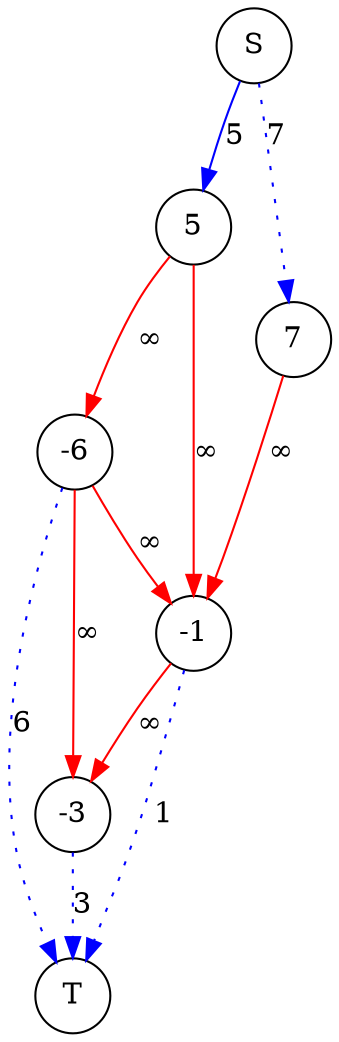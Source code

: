 digraph g {
    node[shape=circle fixedsize=true style=filled fillcolor=white colorscheme=accent8 ];

    s[label="S" pos="-2.5,0.25!"];
    t[label="T" pos="3.0,0.25!"];
    a[label="5" pos="-1,1!"];
    b[label="-6" pos=".5,1!"];
    c[label="-1" pos=".5,-.5!"];
    e[label="7" pos="-1,-.5!"];
    f[label="-3" pos="1.5,0.25!"];
    edge[label="∞" color=red]
    a->b[];
    b->c;
    b,c->{f};
    a,e->c;

    edge [style="solid",color="Blue"];
    s->a[label=5];
    s->e[label=7 style=dotted];

    b->t[label=6 style=dotted];
    c->t[label=1 style=dotted];
    f->t[label=3 style=dotted];
}
